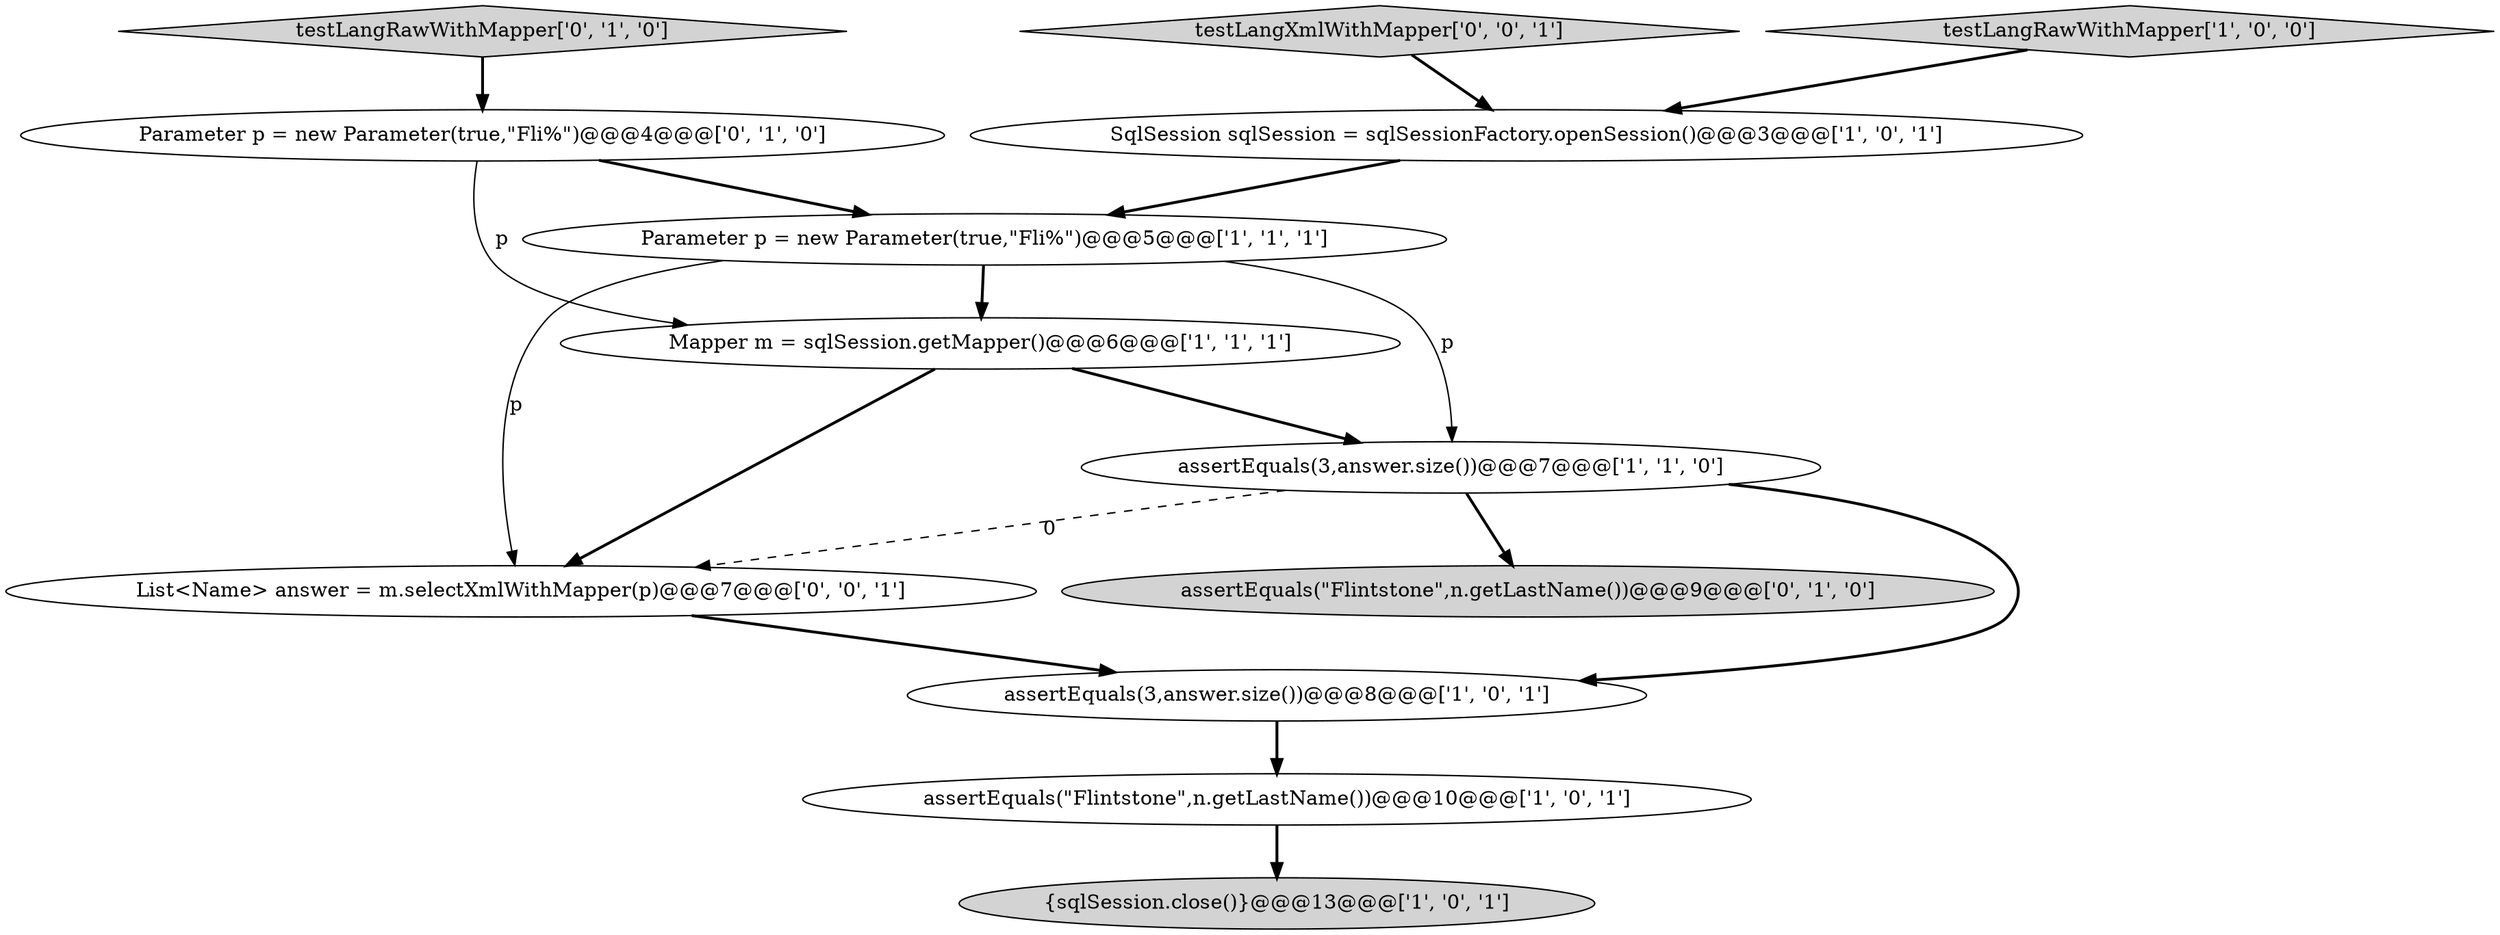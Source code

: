 digraph {
9 [style = filled, label = "testLangRawWithMapper['0', '1', '0']", fillcolor = lightgray, shape = diamond image = "AAA0AAABBB2BBB"];
6 [style = filled, label = "testLangRawWithMapper['1', '0', '0']", fillcolor = lightgray, shape = diamond image = "AAA0AAABBB1BBB"];
2 [style = filled, label = "assertEquals(3,answer.size())@@@7@@@['1', '1', '0']", fillcolor = white, shape = ellipse image = "AAA0AAABBB1BBB"];
5 [style = filled, label = "Mapper m = sqlSession.getMapper()@@@6@@@['1', '1', '1']", fillcolor = white, shape = ellipse image = "AAA0AAABBB1BBB"];
3 [style = filled, label = "Parameter p = new Parameter(true,\"Fli%\")@@@5@@@['1', '1', '1']", fillcolor = white, shape = ellipse image = "AAA0AAABBB1BBB"];
11 [style = filled, label = "List<Name> answer = m.selectXmlWithMapper(p)@@@7@@@['0', '0', '1']", fillcolor = white, shape = ellipse image = "AAA0AAABBB3BBB"];
10 [style = filled, label = "Parameter p = new Parameter(true,\"Fli%\")@@@4@@@['0', '1', '0']", fillcolor = white, shape = ellipse image = "AAA0AAABBB2BBB"];
7 [style = filled, label = "assertEquals(3,answer.size())@@@8@@@['1', '0', '1']", fillcolor = white, shape = ellipse image = "AAA0AAABBB1BBB"];
0 [style = filled, label = "{sqlSession.close()}@@@13@@@['1', '0', '1']", fillcolor = lightgray, shape = ellipse image = "AAA0AAABBB1BBB"];
4 [style = filled, label = "SqlSession sqlSession = sqlSessionFactory.openSession()@@@3@@@['1', '0', '1']", fillcolor = white, shape = ellipse image = "AAA0AAABBB1BBB"];
1 [style = filled, label = "assertEquals(\"Flintstone\",n.getLastName())@@@10@@@['1', '0', '1']", fillcolor = white, shape = ellipse image = "AAA0AAABBB1BBB"];
8 [style = filled, label = "assertEquals(\"Flintstone\",n.getLastName())@@@9@@@['0', '1', '0']", fillcolor = lightgray, shape = ellipse image = "AAA0AAABBB2BBB"];
12 [style = filled, label = "testLangXmlWithMapper['0', '0', '1']", fillcolor = lightgray, shape = diamond image = "AAA0AAABBB3BBB"];
2->11 [style = dashed, label="0"];
4->3 [style = bold, label=""];
6->4 [style = bold, label=""];
5->2 [style = bold, label=""];
3->5 [style = bold, label=""];
10->3 [style = bold, label=""];
5->11 [style = bold, label=""];
7->1 [style = bold, label=""];
2->7 [style = bold, label=""];
1->0 [style = bold, label=""];
9->10 [style = bold, label=""];
10->5 [style = solid, label="p"];
12->4 [style = bold, label=""];
3->11 [style = solid, label="p"];
11->7 [style = bold, label=""];
3->2 [style = solid, label="p"];
2->8 [style = bold, label=""];
}

